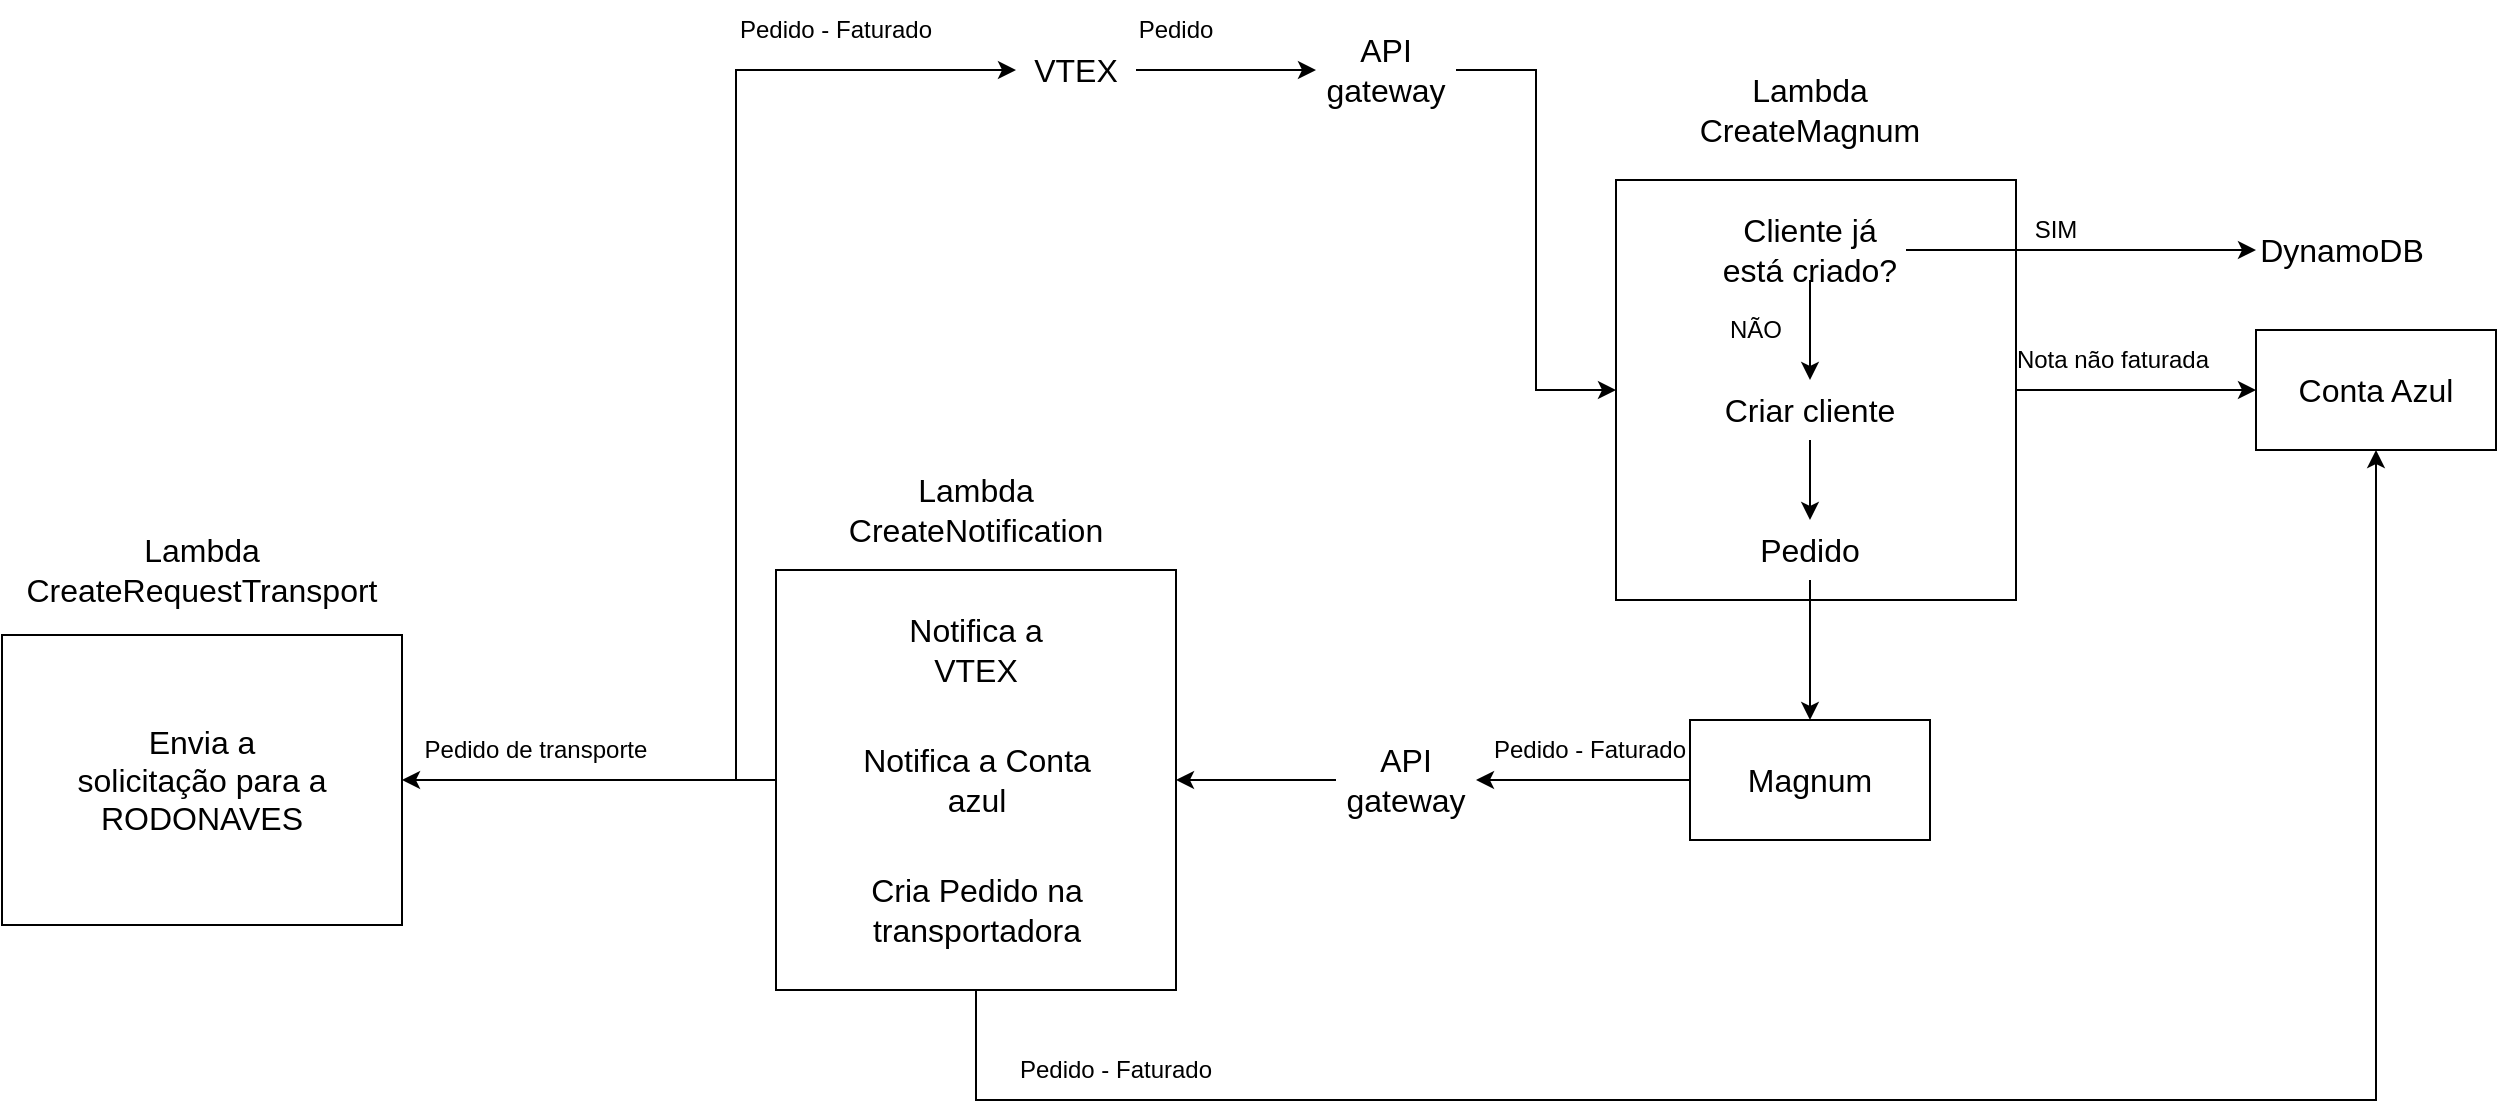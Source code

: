 <mxfile version="26.0.4">
  <diagram name="Página-1" id="JwrMWpCtj4y0UdQ7Rwn1">
    <mxGraphModel dx="1860" dy="533" grid="1" gridSize="10" guides="1" tooltips="1" connect="1" arrows="1" fold="1" page="1" pageScale="1" pageWidth="827" pageHeight="1169" math="0" shadow="0">
      <root>
        <mxCell id="0" />
        <mxCell id="1" parent="0" />
        <mxCell id="kz-f4gQek6T-iXyx_C5O-5" style="edgeStyle=orthogonalEdgeStyle;rounded=0;orthogonalLoop=1;jettySize=auto;html=1;" edge="1" parent="1" source="kz-f4gQek6T-iXyx_C5O-3" target="kz-f4gQek6T-iXyx_C5O-4">
          <mxGeometry relative="1" as="geometry" />
        </mxCell>
        <mxCell id="kz-f4gQek6T-iXyx_C5O-3" value="VTEX" style="text;html=1;align=center;verticalAlign=middle;whiteSpace=wrap;rounded=0;fontSize=16;" vertex="1" parent="1">
          <mxGeometry x="180" y="40" width="60" height="30" as="geometry" />
        </mxCell>
        <mxCell id="kz-f4gQek6T-iXyx_C5O-29" style="edgeStyle=orthogonalEdgeStyle;rounded=0;orthogonalLoop=1;jettySize=auto;html=1;entryX=0;entryY=0.5;entryDx=0;entryDy=0;" edge="1" parent="1" source="kz-f4gQek6T-iXyx_C5O-4" target="kz-f4gQek6T-iXyx_C5O-13">
          <mxGeometry relative="1" as="geometry" />
        </mxCell>
        <mxCell id="kz-f4gQek6T-iXyx_C5O-4" value="API gateway" style="text;html=1;align=center;verticalAlign=middle;whiteSpace=wrap;rounded=0;fontSize=16;" vertex="1" parent="1">
          <mxGeometry x="330" y="40" width="70" height="30" as="geometry" />
        </mxCell>
        <mxCell id="kz-f4gQek6T-iXyx_C5O-39" style="edgeStyle=orthogonalEdgeStyle;rounded=0;orthogonalLoop=1;jettySize=auto;html=1;entryX=0;entryY=0.5;entryDx=0;entryDy=0;" edge="1" parent="1" source="kz-f4gQek6T-iXyx_C5O-13" target="kz-f4gQek6T-iXyx_C5O-38">
          <mxGeometry relative="1" as="geometry" />
        </mxCell>
        <mxCell id="kz-f4gQek6T-iXyx_C5O-13" value="" style="rounded=0;whiteSpace=wrap;html=1;" vertex="1" parent="1">
          <mxGeometry x="480" y="110" width="200" height="210" as="geometry" />
        </mxCell>
        <mxCell id="kz-f4gQek6T-iXyx_C5O-21" style="edgeStyle=orthogonalEdgeStyle;rounded=0;orthogonalLoop=1;jettySize=auto;html=1;" edge="1" parent="1" source="kz-f4gQek6T-iXyx_C5O-16" target="kz-f4gQek6T-iXyx_C5O-20">
          <mxGeometry relative="1" as="geometry" />
        </mxCell>
        <mxCell id="kz-f4gQek6T-iXyx_C5O-25" style="edgeStyle=orthogonalEdgeStyle;rounded=0;orthogonalLoop=1;jettySize=auto;html=1;" edge="1" parent="1" source="kz-f4gQek6T-iXyx_C5O-16" target="kz-f4gQek6T-iXyx_C5O-24">
          <mxGeometry relative="1" as="geometry" />
        </mxCell>
        <mxCell id="kz-f4gQek6T-iXyx_C5O-16" value="Cliente já está criado?" style="text;html=1;align=center;verticalAlign=middle;whiteSpace=wrap;rounded=0;fontSize=16;" vertex="1" parent="1">
          <mxGeometry x="529" y="130" width="96" height="30" as="geometry" />
        </mxCell>
        <mxCell id="kz-f4gQek6T-iXyx_C5O-20" value="DynamoDB" style="text;html=1;align=center;verticalAlign=middle;whiteSpace=wrap;rounded=0;fontSize=16;" vertex="1" parent="1">
          <mxGeometry x="800" y="130" width="86" height="30" as="geometry" />
        </mxCell>
        <mxCell id="kz-f4gQek6T-iXyx_C5O-22" value="SIM" style="text;html=1;align=center;verticalAlign=middle;whiteSpace=wrap;rounded=0;" vertex="1" parent="1">
          <mxGeometry x="670" y="120" width="60" height="30" as="geometry" />
        </mxCell>
        <mxCell id="kz-f4gQek6T-iXyx_C5O-23" value="NÃO" style="text;html=1;align=center;verticalAlign=middle;whiteSpace=wrap;rounded=0;" vertex="1" parent="1">
          <mxGeometry x="520" y="170" width="60" height="30" as="geometry" />
        </mxCell>
        <mxCell id="kz-f4gQek6T-iXyx_C5O-28" style="edgeStyle=orthogonalEdgeStyle;rounded=0;orthogonalLoop=1;jettySize=auto;html=1;entryX=0.5;entryY=0;entryDx=0;entryDy=0;" edge="1" parent="1" source="kz-f4gQek6T-iXyx_C5O-24" target="kz-f4gQek6T-iXyx_C5O-26">
          <mxGeometry relative="1" as="geometry" />
        </mxCell>
        <mxCell id="kz-f4gQek6T-iXyx_C5O-24" value="Criar cliente" style="text;html=1;align=center;verticalAlign=middle;whiteSpace=wrap;rounded=0;fontSize=16;" vertex="1" parent="1">
          <mxGeometry x="529" y="210" width="96" height="30" as="geometry" />
        </mxCell>
        <mxCell id="kz-f4gQek6T-iXyx_C5O-37" style="edgeStyle=orthogonalEdgeStyle;rounded=0;orthogonalLoop=1;jettySize=auto;html=1;" edge="1" parent="1" source="kz-f4gQek6T-iXyx_C5O-26" target="kz-f4gQek6T-iXyx_C5O-36">
          <mxGeometry relative="1" as="geometry" />
        </mxCell>
        <mxCell id="kz-f4gQek6T-iXyx_C5O-26" value="Pedido" style="text;html=1;align=center;verticalAlign=middle;whiteSpace=wrap;rounded=0;fontSize=16;" vertex="1" parent="1">
          <mxGeometry x="529" y="280" width="96" height="30" as="geometry" />
        </mxCell>
        <mxCell id="kz-f4gQek6T-iXyx_C5O-30" value="Lambda&lt;div&gt;CreateMagnum&lt;/div&gt;" style="text;html=1;align=center;verticalAlign=middle;whiteSpace=wrap;rounded=0;fontSize=16;" vertex="1" parent="1">
          <mxGeometry x="534" y="60" width="86" height="30" as="geometry" />
        </mxCell>
        <mxCell id="kz-f4gQek6T-iXyx_C5O-31" value="Pedido" style="text;html=1;align=center;verticalAlign=middle;whiteSpace=wrap;rounded=0;" vertex="1" parent="1">
          <mxGeometry x="230" y="20" width="60" height="30" as="geometry" />
        </mxCell>
        <mxCell id="kz-f4gQek6T-iXyx_C5O-42" style="edgeStyle=orthogonalEdgeStyle;rounded=0;orthogonalLoop=1;jettySize=auto;html=1;entryX=1;entryY=0.5;entryDx=0;entryDy=0;" edge="1" parent="1" source="kz-f4gQek6T-iXyx_C5O-36" target="kz-f4gQek6T-iXyx_C5O-40">
          <mxGeometry relative="1" as="geometry" />
        </mxCell>
        <mxCell id="kz-f4gQek6T-iXyx_C5O-36" value="Magnum" style="rounded=0;whiteSpace=wrap;html=1;fontSize=16;" vertex="1" parent="1">
          <mxGeometry x="517" y="380" width="120" height="60" as="geometry" />
        </mxCell>
        <mxCell id="kz-f4gQek6T-iXyx_C5O-38" value="Conta Azul" style="rounded=0;whiteSpace=wrap;html=1;fontSize=16;" vertex="1" parent="1">
          <mxGeometry x="800" y="185" width="120" height="60" as="geometry" />
        </mxCell>
        <mxCell id="kz-f4gQek6T-iXyx_C5O-53" style="edgeStyle=orthogonalEdgeStyle;rounded=0;orthogonalLoop=1;jettySize=auto;html=1;" edge="1" parent="1" source="kz-f4gQek6T-iXyx_C5O-40" target="kz-f4gQek6T-iXyx_C5O-46">
          <mxGeometry relative="1" as="geometry" />
        </mxCell>
        <mxCell id="kz-f4gQek6T-iXyx_C5O-40" value="API gateway" style="text;html=1;align=center;verticalAlign=middle;whiteSpace=wrap;rounded=0;fontSize=16;" vertex="1" parent="1">
          <mxGeometry x="340" y="395" width="70" height="30" as="geometry" />
        </mxCell>
        <mxCell id="kz-f4gQek6T-iXyx_C5O-43" value="Pedido - Faturado" style="text;html=1;align=center;verticalAlign=middle;whiteSpace=wrap;rounded=0;" vertex="1" parent="1">
          <mxGeometry x="417" y="380" width="100" height="30" as="geometry" />
        </mxCell>
        <mxCell id="kz-f4gQek6T-iXyx_C5O-54" style="edgeStyle=orthogonalEdgeStyle;rounded=0;orthogonalLoop=1;jettySize=auto;html=1;entryX=0.5;entryY=1;entryDx=0;entryDy=0;" edge="1" parent="1" source="kz-f4gQek6T-iXyx_C5O-46" target="kz-f4gQek6T-iXyx_C5O-38">
          <mxGeometry relative="1" as="geometry">
            <Array as="points">
              <mxPoint x="160" y="570" />
              <mxPoint x="860" y="570" />
            </Array>
          </mxGeometry>
        </mxCell>
        <mxCell id="kz-f4gQek6T-iXyx_C5O-56" style="edgeStyle=orthogonalEdgeStyle;rounded=0;orthogonalLoop=1;jettySize=auto;html=1;entryX=0;entryY=0.5;entryDx=0;entryDy=0;exitX=0;exitY=0.5;exitDx=0;exitDy=0;" edge="1" parent="1" source="kz-f4gQek6T-iXyx_C5O-46" target="kz-f4gQek6T-iXyx_C5O-3">
          <mxGeometry relative="1" as="geometry" />
        </mxCell>
        <mxCell id="kz-f4gQek6T-iXyx_C5O-70" style="edgeStyle=orthogonalEdgeStyle;rounded=0;orthogonalLoop=1;jettySize=auto;html=1;entryX=1;entryY=0.5;entryDx=0;entryDy=0;" edge="1" parent="1" source="kz-f4gQek6T-iXyx_C5O-46" target="kz-f4gQek6T-iXyx_C5O-74">
          <mxGeometry relative="1" as="geometry">
            <mxPoint x="-130" y="410.0" as="targetPoint" />
          </mxGeometry>
        </mxCell>
        <mxCell id="kz-f4gQek6T-iXyx_C5O-46" value="" style="rounded=0;whiteSpace=wrap;html=1;" vertex="1" parent="1">
          <mxGeometry x="60" y="305" width="200" height="210" as="geometry" />
        </mxCell>
        <mxCell id="kz-f4gQek6T-iXyx_C5O-49" value="Nota não faturada" style="text;html=1;align=center;verticalAlign=middle;whiteSpace=wrap;rounded=0;" vertex="1" parent="1">
          <mxGeometry x="677" y="185" width="103" height="30" as="geometry" />
        </mxCell>
        <mxCell id="kz-f4gQek6T-iXyx_C5O-52" value="Lambda&lt;div&gt;CreateNotification&lt;/div&gt;" style="text;html=1;align=center;verticalAlign=middle;whiteSpace=wrap;rounded=0;fontSize=16;" vertex="1" parent="1">
          <mxGeometry x="117" y="260" width="86" height="30" as="geometry" />
        </mxCell>
        <mxCell id="kz-f4gQek6T-iXyx_C5O-58" value="Notifica a VTEX" style="text;html=1;align=center;verticalAlign=middle;whiteSpace=wrap;rounded=0;fontSize=16;" vertex="1" parent="1">
          <mxGeometry x="105" y="330" width="110" height="30" as="geometry" />
        </mxCell>
        <mxCell id="kz-f4gQek6T-iXyx_C5O-60" value="Pedido - Faturado" style="text;html=1;align=center;verticalAlign=middle;whiteSpace=wrap;rounded=0;" vertex="1" parent="1">
          <mxGeometry x="40" y="20" width="100" height="30" as="geometry" />
        </mxCell>
        <mxCell id="kz-f4gQek6T-iXyx_C5O-61" value="Pedido - Faturado" style="text;html=1;align=center;verticalAlign=middle;whiteSpace=wrap;rounded=0;" vertex="1" parent="1">
          <mxGeometry x="180" y="540" width="100" height="30" as="geometry" />
        </mxCell>
        <mxCell id="kz-f4gQek6T-iXyx_C5O-66" value="Notifica a Conta azul" style="text;html=1;align=center;verticalAlign=middle;whiteSpace=wrap;rounded=0;fontSize=16;" vertex="1" parent="1">
          <mxGeometry x="98.5" y="395" width="123" height="30" as="geometry" />
        </mxCell>
        <mxCell id="kz-f4gQek6T-iXyx_C5O-67" value="Cria Pedido na transportadora" style="text;html=1;align=center;verticalAlign=middle;whiteSpace=wrap;rounded=0;fontSize=16;" vertex="1" parent="1">
          <mxGeometry x="98.5" y="460" width="123" height="30" as="geometry" />
        </mxCell>
        <mxCell id="kz-f4gQek6T-iXyx_C5O-71" value="Pedido de transporte" style="text;html=1;align=center;verticalAlign=middle;whiteSpace=wrap;rounded=0;" vertex="1" parent="1">
          <mxGeometry x="-120" y="380" width="120" height="30" as="geometry" />
        </mxCell>
        <mxCell id="kz-f4gQek6T-iXyx_C5O-73" value="Lambda&lt;div&gt;CreateRequestTransport&lt;/div&gt;" style="text;html=1;align=center;verticalAlign=middle;whiteSpace=wrap;rounded=0;fontSize=16;" vertex="1" parent="1">
          <mxGeometry x="-270" y="290" width="86" height="30" as="geometry" />
        </mxCell>
        <mxCell id="kz-f4gQek6T-iXyx_C5O-74" value="" style="rounded=0;whiteSpace=wrap;html=1;" vertex="1" parent="1">
          <mxGeometry x="-327" y="337.5" width="200" height="145" as="geometry" />
        </mxCell>
        <mxCell id="kz-f4gQek6T-iXyx_C5O-76" value="Envia a solicitação para a RODONAVES" style="text;html=1;align=center;verticalAlign=middle;whiteSpace=wrap;rounded=0;fontSize=16;" vertex="1" parent="1">
          <mxGeometry x="-292" y="395" width="130" height="30" as="geometry" />
        </mxCell>
      </root>
    </mxGraphModel>
  </diagram>
</mxfile>
